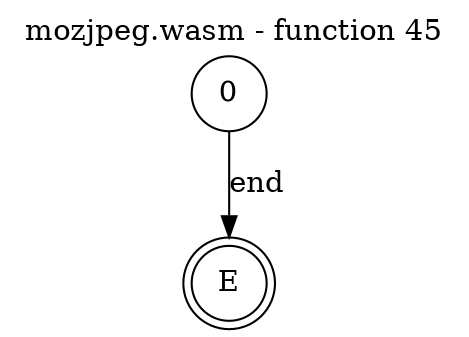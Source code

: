 digraph finite_state_machine {
    label = "mozjpeg.wasm - function 45"
    labelloc =  t
    labelfontsize = 16
    labelfontcolor = black
    labelfontname = "Helvetica"
    node [shape = doublecircle]; E ;
node [shape=circle, fontcolor=black, style="", label="0"]0
node [shape=circle, fontcolor=black, style="", label="E"]E
    0 -> E[label="end"];
}

